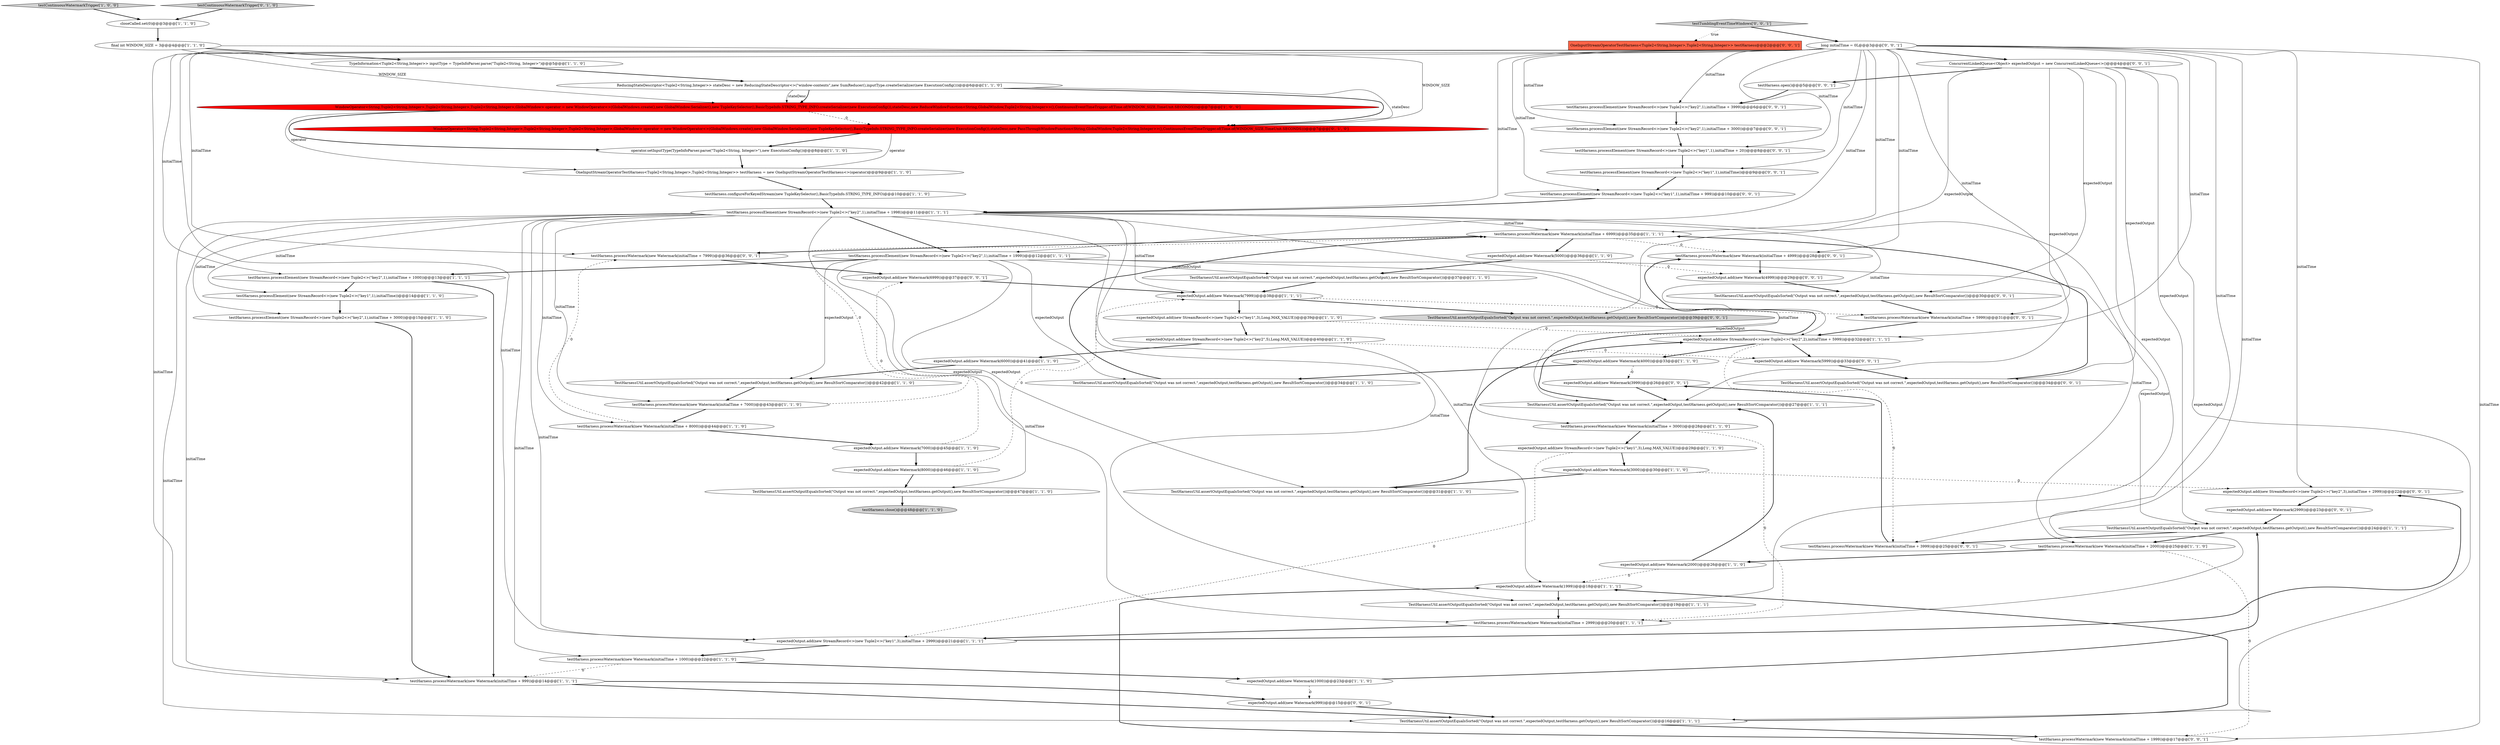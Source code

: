 digraph {
50 [style = filled, label = "testHarness.open()@@@5@@@['0', '0', '1']", fillcolor = white, shape = ellipse image = "AAA0AAABBB3BBB"];
40 [style = filled, label = "OneInputStreamOperatorTestHarness<Tuple2<String,Integer>,Tuple2<String,Integer>> testHarness = new OneInputStreamOperatorTestHarness<>(operator)@@@9@@@['1', '1', '0']", fillcolor = white, shape = ellipse image = "AAA0AAABBB1BBB"];
67 [style = filled, label = "long initialTime = 0L@@@3@@@['0', '0', '1']", fillcolor = white, shape = ellipse image = "AAA0AAABBB3BBB"];
26 [style = filled, label = "final int WINDOW_SIZE = 3@@@4@@@['1', '1', '0']", fillcolor = white, shape = ellipse image = "AAA0AAABBB1BBB"];
23 [style = filled, label = "expectedOutput.add(new Watermark(8000))@@@46@@@['1', '1', '0']", fillcolor = white, shape = ellipse image = "AAA0AAABBB1BBB"];
28 [style = filled, label = "TestHarnessUtil.assertOutputEqualsSorted(\"Output was not correct.\",expectedOutput,testHarness.getOutput(),new ResultSortComparator())@@@24@@@['1', '1', '1']", fillcolor = white, shape = ellipse image = "AAA0AAABBB1BBB"];
11 [style = filled, label = "expectedOutput.add(new StreamRecord<>(new Tuple2<>(\"key1\",3),Long.MAX_VALUE))@@@39@@@['1', '1', '0']", fillcolor = white, shape = ellipse image = "AAA0AAABBB1BBB"];
33 [style = filled, label = "expectedOutput.add(new StreamRecord<>(new Tuple2<>(\"key1\",3),Long.MAX_VALUE))@@@29@@@['1', '1', '0']", fillcolor = white, shape = ellipse image = "AAA0AAABBB1BBB"];
51 [style = filled, label = "testHarness.processWatermark(new Watermark(initialTime + 4999))@@@28@@@['0', '0', '1']", fillcolor = white, shape = ellipse image = "AAA0AAABBB3BBB"];
62 [style = filled, label = "expectedOutput.add(new Watermark(999))@@@15@@@['0', '0', '1']", fillcolor = white, shape = ellipse image = "AAA0AAABBB3BBB"];
71 [style = filled, label = "testHarness.processElement(new StreamRecord<>(new Tuple2<>(\"key1\",1),initialTime))@@@9@@@['0', '0', '1']", fillcolor = white, shape = ellipse image = "AAA0AAABBB3BBB"];
36 [style = filled, label = "testHarness.close()@@@48@@@['1', '1', '0']", fillcolor = lightgray, shape = ellipse image = "AAA0AAABBB1BBB"];
66 [style = filled, label = "expectedOutput.add(new Watermark(6999))@@@37@@@['0', '0', '1']", fillcolor = white, shape = ellipse image = "AAA0AAABBB3BBB"];
10 [style = filled, label = "TestHarnessUtil.assertOutputEqualsSorted(\"Output was not correct.\",expectedOutput,testHarness.getOutput(),new ResultSortComparator())@@@34@@@['1', '1', '0']", fillcolor = white, shape = ellipse image = "AAA0AAABBB1BBB"];
21 [style = filled, label = "testHarness.processWatermark(new Watermark(initialTime + 6999))@@@35@@@['1', '1', '1']", fillcolor = white, shape = ellipse image = "AAA0AAABBB1BBB"];
6 [style = filled, label = "expectedOutput.add(new Watermark(7999))@@@38@@@['1', '1', '1']", fillcolor = white, shape = ellipse image = "AAA0AAABBB1BBB"];
1 [style = filled, label = "TestHarnessUtil.assertOutputEqualsSorted(\"Output was not correct.\",expectedOutput,testHarness.getOutput(),new ResultSortComparator())@@@37@@@['1', '1', '0']", fillcolor = white, shape = ellipse image = "AAA0AAABBB1BBB"];
0 [style = filled, label = "TestHarnessUtil.assertOutputEqualsSorted(\"Output was not correct.\",expectedOutput,testHarness.getOutput(),new ResultSortComparator())@@@19@@@['1', '1', '1']", fillcolor = white, shape = ellipse image = "AAA0AAABBB1BBB"];
9 [style = filled, label = "operator.setInputType(TypeInfoParser.parse(\"Tuple2<String, Integer>\"),new ExecutionConfig())@@@8@@@['1', '1', '0']", fillcolor = white, shape = ellipse image = "AAA0AAABBB1BBB"];
34 [style = filled, label = "testHarness.processElement(new StreamRecord<>(new Tuple2<>(\"key1\",1),initialTime))@@@14@@@['1', '1', '0']", fillcolor = white, shape = ellipse image = "AAA0AAABBB1BBB"];
38 [style = filled, label = "expectedOutput.add(new StreamRecord<>(new Tuple2<>(\"key2\",2),initialTime + 5999))@@@32@@@['1', '1', '1']", fillcolor = white, shape = ellipse image = "AAA0AAABBB1BBB"];
46 [style = filled, label = "testHarness.processWatermark(new Watermark(initialTime + 2000))@@@25@@@['1', '1', '0']", fillcolor = white, shape = ellipse image = "AAA0AAABBB1BBB"];
4 [style = filled, label = "TypeInformation<Tuple2<String,Integer>> inputType = TypeInfoParser.parse(\"Tuple2<String, Integer>\")@@@5@@@['1', '1', '0']", fillcolor = white, shape = ellipse image = "AAA0AAABBB1BBB"];
14 [style = filled, label = "testHarness.processElement(new StreamRecord<>(new Tuple2<>(\"key2\",1),initialTime + 1999))@@@12@@@['1', '1', '1']", fillcolor = white, shape = ellipse image = "AAA0AAABBB1BBB"];
18 [style = filled, label = "expectedOutput.add(new Watermark(1999))@@@18@@@['1', '1', '1']", fillcolor = white, shape = ellipse image = "AAA0AAABBB1BBB"];
59 [style = filled, label = "testHarness.processElement(new StreamRecord<>(new Tuple2<>(\"key2\",1),initialTime + 3999))@@@6@@@['0', '0', '1']", fillcolor = white, shape = ellipse image = "AAA0AAABBB3BBB"];
61 [style = filled, label = "OneInputStreamOperatorTestHarness<Tuple2<String,Integer>,Tuple2<String,Integer>> testHarness@@@2@@@['0', '0', '1']", fillcolor = tomato, shape = box image = "AAA0AAABBB3BBB"];
56 [style = filled, label = "expectedOutput.add(new Watermark(3999))@@@26@@@['0', '0', '1']", fillcolor = white, shape = ellipse image = "AAA0AAABBB3BBB"];
65 [style = filled, label = "testHarness.processElement(new StreamRecord<>(new Tuple2<>(\"key1\",1),initialTime + 20))@@@8@@@['0', '0', '1']", fillcolor = white, shape = ellipse image = "AAA0AAABBB3BBB"];
16 [style = filled, label = "testContinuousWatermarkTrigger['1', '0', '0']", fillcolor = lightgray, shape = diamond image = "AAA0AAABBB1BBB"];
47 [style = filled, label = "WindowOperator<String,Tuple2<String,Integer>,Tuple2<String,Integer>,Tuple2<String,Integer>,GlobalWindow> operator = new WindowOperator<>(GlobalWindows.create(),new GlobalWindow.Serializer(),new TupleKeySelector(),BasicTypeInfo.STRING_TYPE_INFO.createSerializer(new ExecutionConfig()),stateDesc,new PassThroughWindowFunction<String,GlobalWindow,Tuple2<String,Integer>>(),ContinuousEventTimeTrigger.of(Time.of(WINDOW_SIZE,TimeUnit.SECONDS)))@@@7@@@['0', '1', '0']", fillcolor = red, shape = ellipse image = "AAA1AAABBB2BBB"];
45 [style = filled, label = "testHarness.processWatermark(new Watermark(initialTime + 2999))@@@20@@@['1', '1', '1']", fillcolor = white, shape = ellipse image = "AAA0AAABBB1BBB"];
57 [style = filled, label = "expectedOutput.add(new Watermark(4999))@@@29@@@['0', '0', '1']", fillcolor = white, shape = ellipse image = "AAA0AAABBB3BBB"];
30 [style = filled, label = "testHarness.configureForKeyedStream(new TupleKeySelector(),BasicTypeInfo.STRING_TYPE_INFO)@@@10@@@['1', '1', '0']", fillcolor = white, shape = ellipse image = "AAA0AAABBB1BBB"];
37 [style = filled, label = "TestHarnessUtil.assertOutputEqualsSorted(\"Output was not correct.\",expectedOutput,testHarness.getOutput(),new ResultSortComparator())@@@16@@@['1', '1', '1']", fillcolor = white, shape = ellipse image = "AAA0AAABBB1BBB"];
42 [style = filled, label = "TestHarnessUtil.assertOutputEqualsSorted(\"Output was not correct.\",expectedOutput,testHarness.getOutput(),new ResultSortComparator())@@@47@@@['1', '1', '0']", fillcolor = white, shape = ellipse image = "AAA0AAABBB1BBB"];
24 [style = filled, label = "expectedOutput.add(new Watermark(2000))@@@26@@@['1', '1', '0']", fillcolor = white, shape = ellipse image = "AAA0AAABBB1BBB"];
20 [style = filled, label = "expectedOutput.add(new Watermark(3000))@@@30@@@['1', '1', '0']", fillcolor = white, shape = ellipse image = "AAA0AAABBB1BBB"];
29 [style = filled, label = "WindowOperator<String,Tuple2<String,Integer>,Tuple2<String,Integer>,Tuple2<String,Integer>,GlobalWindow> operator = new WindowOperator<>(GlobalWindows.create(),new GlobalWindow.Serializer(),new TupleKeySelector(),BasicTypeInfo.STRING_TYPE_INFO.createSerializer(new ExecutionConfig()),stateDesc,new ReduceWindowFunction<String,GlobalWindow,Tuple2<String,Integer>>(),ContinuousEventTimeTrigger.of(Time.of(WINDOW_SIZE,TimeUnit.SECONDS)))@@@7@@@['1', '0', '0']", fillcolor = red, shape = ellipse image = "AAA1AAABBB1BBB"];
53 [style = filled, label = "TestHarnessUtil.assertOutputEqualsSorted(\"Output was not correct.\",expectedOutput,testHarness.getOutput(),new ResultSortComparator())@@@34@@@['0', '0', '1']", fillcolor = white, shape = ellipse image = "AAA0AAABBB3BBB"];
25 [style = filled, label = "TestHarnessUtil.assertOutputEqualsSorted(\"Output was not correct.\",expectedOutput,testHarness.getOutput(),new ResultSortComparator())@@@27@@@['1', '1', '1']", fillcolor = white, shape = ellipse image = "AAA0AAABBB1BBB"];
5 [style = filled, label = "expectedOutput.add(new Watermark(6000))@@@41@@@['1', '1', '0']", fillcolor = white, shape = ellipse image = "AAA0AAABBB1BBB"];
31 [style = filled, label = "expectedOutput.add(new Watermark(7000))@@@45@@@['1', '1', '0']", fillcolor = white, shape = ellipse image = "AAA0AAABBB1BBB"];
64 [style = filled, label = "expectedOutput.add(new StreamRecord<>(new Tuple2<>(\"key2\",3),initialTime + 2999))@@@22@@@['0', '0', '1']", fillcolor = white, shape = ellipse image = "AAA0AAABBB3BBB"];
73 [style = filled, label = "TestHarnessUtil.assertOutputEqualsSorted(\"Output was not correct.\",expectedOutput,testHarness.getOutput(),new ResultSortComparator())@@@39@@@['0', '0', '1']", fillcolor = lightgray, shape = ellipse image = "AAA0AAABBB3BBB"];
2 [style = filled, label = "testHarness.processElement(new StreamRecord<>(new Tuple2<>(\"key2\",1),initialTime + 1998))@@@11@@@['1', '1', '1']", fillcolor = white, shape = ellipse image = "AAA0AAABBB1BBB"];
27 [style = filled, label = "testHarness.processWatermark(new Watermark(initialTime + 7000))@@@43@@@['1', '1', '0']", fillcolor = white, shape = ellipse image = "AAA0AAABBB1BBB"];
41 [style = filled, label = "testHarness.processElement(new StreamRecord<>(new Tuple2<>(\"key2\",1),initialTime + 1000))@@@13@@@['1', '1', '1']", fillcolor = white, shape = ellipse image = "AAA0AAABBB1BBB"];
35 [style = filled, label = "testHarness.processWatermark(new Watermark(initialTime + 3000))@@@28@@@['1', '1', '0']", fillcolor = white, shape = ellipse image = "AAA0AAABBB1BBB"];
54 [style = filled, label = "testHarness.processWatermark(new Watermark(initialTime + 5999))@@@31@@@['0', '0', '1']", fillcolor = white, shape = ellipse image = "AAA0AAABBB3BBB"];
58 [style = filled, label = "testHarness.processWatermark(new Watermark(initialTime + 1999))@@@17@@@['0', '0', '1']", fillcolor = white, shape = ellipse image = "AAA0AAABBB3BBB"];
13 [style = filled, label = "ReducingStateDescriptor<Tuple2<String,Integer>> stateDesc = new ReducingStateDescriptor<>(\"window-contents\",new SumReducer(),inputType.createSerializer(new ExecutionConfig()))@@@6@@@['1', '1', '0']", fillcolor = white, shape = ellipse image = "AAA0AAABBB1BBB"];
3 [style = filled, label = "closeCalled.set(0)@@@3@@@['1', '1', '0']", fillcolor = white, shape = ellipse image = "AAA0AAABBB1BBB"];
19 [style = filled, label = "expectedOutput.add(new StreamRecord<>(new Tuple2<>(\"key1\",3),initialTime + 2999))@@@21@@@['1', '1', '1']", fillcolor = white, shape = ellipse image = "AAA0AAABBB1BBB"];
12 [style = filled, label = "TestHarnessUtil.assertOutputEqualsSorted(\"Output was not correct.\",expectedOutput,testHarness.getOutput(),new ResultSortComparator())@@@42@@@['1', '1', '0']", fillcolor = white, shape = ellipse image = "AAA0AAABBB1BBB"];
63 [style = filled, label = "testHarness.processWatermark(new Watermark(initialTime + 7999))@@@36@@@['0', '0', '1']", fillcolor = white, shape = ellipse image = "AAA0AAABBB3BBB"];
15 [style = filled, label = "testHarness.processWatermark(new Watermark(initialTime + 8000))@@@44@@@['1', '1', '0']", fillcolor = white, shape = ellipse image = "AAA0AAABBB1BBB"];
55 [style = filled, label = "testHarness.processElement(new StreamRecord<>(new Tuple2<>(\"key2\",1),initialTime + 3000))@@@7@@@['0', '0', '1']", fillcolor = white, shape = ellipse image = "AAA0AAABBB3BBB"];
17 [style = filled, label = "TestHarnessUtil.assertOutputEqualsSorted(\"Output was not correct.\",expectedOutput,testHarness.getOutput(),new ResultSortComparator())@@@31@@@['1', '1', '0']", fillcolor = white, shape = ellipse image = "AAA0AAABBB1BBB"];
32 [style = filled, label = "expectedOutput.add(new Watermark(4000))@@@33@@@['1', '1', '0']", fillcolor = white, shape = ellipse image = "AAA0AAABBB1BBB"];
44 [style = filled, label = "expectedOutput.add(new StreamRecord<>(new Tuple2<>(\"key2\",5),Long.MAX_VALUE))@@@40@@@['1', '1', '0']", fillcolor = white, shape = ellipse image = "AAA0AAABBB1BBB"];
70 [style = filled, label = "expectedOutput.add(new Watermark(2999))@@@23@@@['0', '0', '1']", fillcolor = white, shape = ellipse image = "AAA0AAABBB3BBB"];
8 [style = filled, label = "expectedOutput.add(new Watermark(1000))@@@23@@@['1', '1', '0']", fillcolor = white, shape = ellipse image = "AAA0AAABBB1BBB"];
52 [style = filled, label = "testHarness.processWatermark(new Watermark(initialTime + 3999))@@@25@@@['0', '0', '1']", fillcolor = white, shape = ellipse image = "AAA0AAABBB3BBB"];
39 [style = filled, label = "expectedOutput.add(new Watermark(5000))@@@36@@@['1', '1', '0']", fillcolor = white, shape = ellipse image = "AAA0AAABBB1BBB"];
60 [style = filled, label = "TestHarnessUtil.assertOutputEqualsSorted(\"Output was not correct.\",expectedOutput,testHarness.getOutput(),new ResultSortComparator())@@@30@@@['0', '0', '1']", fillcolor = white, shape = ellipse image = "AAA0AAABBB3BBB"];
49 [style = filled, label = "ConcurrentLinkedQueue<Object> expectedOutput = new ConcurrentLinkedQueue<>()@@@4@@@['0', '0', '1']", fillcolor = white, shape = ellipse image = "AAA0AAABBB3BBB"];
7 [style = filled, label = "testHarness.processWatermark(new Watermark(initialTime + 1000))@@@22@@@['1', '1', '0']", fillcolor = white, shape = ellipse image = "AAA0AAABBB1BBB"];
22 [style = filled, label = "testHarness.processWatermark(new Watermark(initialTime + 999))@@@14@@@['1', '1', '1']", fillcolor = white, shape = ellipse image = "AAA0AAABBB1BBB"];
69 [style = filled, label = "testHarness.processElement(new StreamRecord<>(new Tuple2<>(\"key1\",1),initialTime + 999))@@@10@@@['0', '0', '1']", fillcolor = white, shape = ellipse image = "AAA0AAABBB3BBB"];
43 [style = filled, label = "testHarness.processElement(new StreamRecord<>(new Tuple2<>(\"key2\",1),initialTime + 3000))@@@15@@@['1', '1', '0']", fillcolor = white, shape = ellipse image = "AAA0AAABBB1BBB"];
72 [style = filled, label = "expectedOutput.add(new Watermark(5999))@@@33@@@['0', '0', '1']", fillcolor = white, shape = ellipse image = "AAA0AAABBB3BBB"];
68 [style = filled, label = "testTumblingEventTimeWindows['0', '0', '1']", fillcolor = lightgray, shape = diamond image = "AAA0AAABBB3BBB"];
48 [style = filled, label = "testContinuousWatermarkTrigger['0', '1', '0']", fillcolor = lightgray, shape = diamond image = "AAA0AAABBB2BBB"];
47->9 [style = bold, label=""];
13->47 [style = bold, label=""];
48->3 [style = bold, label=""];
67->65 [style = solid, label="initialTime"];
67->51 [style = solid, label="initialTime"];
22->37 [style = bold, label=""];
53->21 [style = bold, label=""];
2->46 [style = solid, label="initialTime"];
67->54 [style = solid, label="initialTime"];
67->2 [style = solid, label="initialTime"];
58->18 [style = bold, label=""];
7->8 [style = bold, label=""];
25->35 [style = bold, label=""];
27->15 [style = bold, label=""];
67->58 [style = solid, label="initialTime"];
67->14 [style = solid, label="initialTime"];
38->72 [style = bold, label=""];
17->38 [style = bold, label=""];
72->53 [style = bold, label=""];
63->66 [style = bold, label=""];
13->47 [style = solid, label="stateDesc"];
29->47 [style = dashed, label="0"];
28->52 [style = bold, label=""];
2->27 [style = solid, label="initialTime"];
67->45 [style = solid, label="initialTime"];
6->11 [style = bold, label=""];
2->18 [style = solid, label="initialTime"];
2->14 [style = bold, label=""];
2->22 [style = solid, label="initialTime"];
41->22 [style = bold, label=""];
14->28 [style = solid, label="expectedOutput"];
2->15 [style = solid, label="initialTime"];
54->38 [style = bold, label=""];
49->53 [style = solid, label="expectedOutput"];
18->0 [style = bold, label=""];
25->51 [style = bold, label=""];
9->40 [style = bold, label=""];
16->3 [style = bold, label=""];
70->28 [style = bold, label=""];
8->28 [style = bold, label=""];
2->34 [style = solid, label="initialTime"];
67->38 [style = solid, label="initialTime"];
14->1 [style = solid, label="expectedOutput"];
67->63 [style = solid, label="initialTime"];
37->58 [style = bold, label=""];
11->44 [style = bold, label=""];
46->24 [style = bold, label=""];
57->60 [style = bold, label=""];
10->21 [style = bold, label=""];
31->66 [style = dashed, label="0"];
56->25 [style = bold, label=""];
26->4 [style = bold, label=""];
2->38 [style = solid, label="initialTime"];
32->10 [style = bold, label=""];
38->32 [style = bold, label=""];
55->65 [style = bold, label=""];
2->45 [style = solid, label="initialTime"];
15->31 [style = bold, label=""];
43->22 [style = bold, label=""];
59->55 [style = bold, label=""];
2->0 [style = solid, label="initialTime"];
67->59 [style = solid, label="initialTime"];
14->10 [style = solid, label="expectedOutput"];
7->22 [style = dashed, label="0"];
2->6 [style = solid, label="initialTime"];
67->69 [style = solid, label="initialTime"];
60->54 [style = bold, label=""];
14->17 [style = solid, label="expectedOutput"];
2->37 [style = solid, label="initialTime"];
26->47 [style = solid, label="WINDOW_SIZE"];
19->64 [style = bold, label=""];
67->21 [style = solid, label="initialTime"];
0->45 [style = bold, label=""];
14->42 [style = solid, label="expectedOutput"];
38->52 [style = dashed, label="0"];
2->7 [style = solid, label="initialTime"];
4->13 [style = bold, label=""];
67->41 [style = solid, label="initialTime"];
23->6 [style = dashed, label="0"];
67->19 [style = solid, label="initialTime"];
3->26 [style = bold, label=""];
8->62 [style = dashed, label="0"];
67->52 [style = solid, label="initialTime"];
14->25 [style = solid, label="expectedOutput"];
69->2 [style = bold, label=""];
65->71 [style = bold, label=""];
47->40 [style = solid, label="operator"];
46->58 [style = dashed, label="0"];
49->50 [style = bold, label=""];
2->43 [style = solid, label="initialTime"];
23->42 [style = bold, label=""];
35->45 [style = dashed, label="0"];
49->0 [style = solid, label="expectedOutput"];
1->6 [style = bold, label=""];
26->29 [style = solid, label="WINDOW_SIZE"];
21->39 [style = bold, label=""];
13->29 [style = solid, label="stateDesc"];
24->25 [style = bold, label=""];
44->72 [style = dashed, label="0"];
67->22 [style = solid, label="initialTime"];
14->12 [style = solid, label="expectedOutput"];
67->55 [style = solid, label="initialTime"];
39->1 [style = bold, label=""];
40->30 [style = bold, label=""];
51->57 [style = bold, label=""];
34->43 [style = bold, label=""];
2->21 [style = solid, label="initialTime"];
44->5 [style = bold, label=""];
12->27 [style = bold, label=""];
14->41 [style = bold, label=""];
41->34 [style = bold, label=""];
6->54 [style = dashed, label="0"];
49->73 [style = solid, label="expectedOutput"];
6->73 [style = bold, label=""];
49->28 [style = solid, label="expectedOutput"];
2->35 [style = solid, label="initialTime"];
24->18 [style = dashed, label="0"];
20->17 [style = bold, label=""];
31->23 [style = bold, label=""];
33->20 [style = bold, label=""];
68->61 [style = dotted, label="true"];
68->67 [style = bold, label=""];
27->21 [style = dashed, label="0"];
29->9 [style = bold, label=""];
39->57 [style = dashed, label="0"];
35->33 [style = bold, label=""];
20->64 [style = dashed, label="0"];
15->63 [style = dashed, label="0"];
66->6 [style = bold, label=""];
52->56 [style = bold, label=""];
33->19 [style = dashed, label="0"];
42->36 [style = bold, label=""];
71->69 [style = bold, label=""];
11->38 [style = dashed, label="0"];
67->49 [style = bold, label=""];
13->29 [style = bold, label=""];
28->46 [style = bold, label=""];
49->37 [style = solid, label="expectedOutput"];
22->62 [style = bold, label=""];
5->12 [style = bold, label=""];
62->37 [style = bold, label=""];
45->19 [style = bold, label=""];
21->63 [style = bold, label=""];
2->19 [style = solid, label="initialTime"];
32->56 [style = dashed, label="0"];
49->25 [style = solid, label="expectedOutput"];
49->60 [style = solid, label="expectedOutput"];
37->18 [style = bold, label=""];
21->51 [style = dashed, label="0"];
67->71 [style = solid, label="initialTime"];
67->64 [style = solid, label="initialTime"];
30->2 [style = bold, label=""];
19->7 [style = bold, label=""];
29->40 [style = solid, label="operator"];
64->70 [style = bold, label=""];
50->59 [style = bold, label=""];
}
